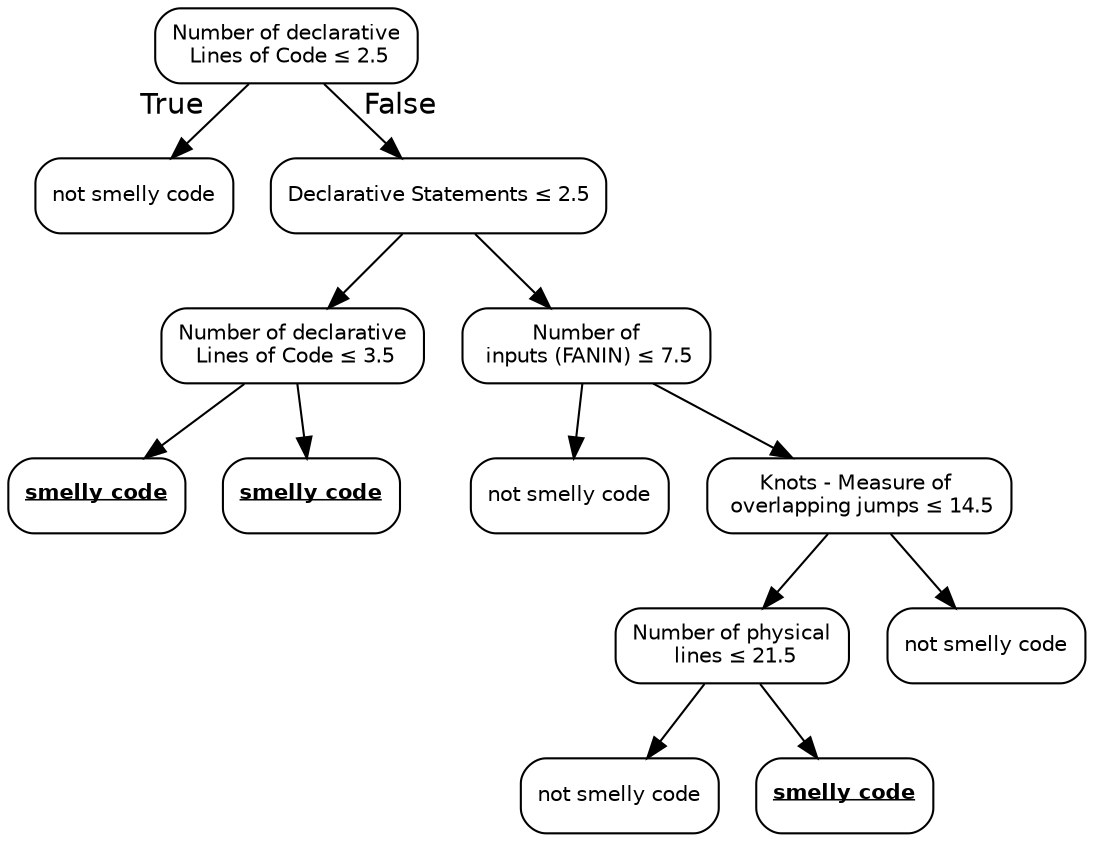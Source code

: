 digraph Tree {
node [color="black", fontname=helvetica, shape=box, style="rounded", width=0.5, fontsize=10];
edge [fontname=helvetica];
0 [label=<Number of declarative<br/> Lines of Code &le; 2.5>];
1 [label=<not smelly code>];
0 -> 1  [headlabel="True", labelangle=45, labeldistance="2.5"];
2 [label=<Declarative Statements &le; 2.5>];
0 -> 2  [headlabel="False", labelangle="-45", labeldistance="2.5"];
3 [label=<Number of declarative<br/> Lines of Code &le; 3.5>];
2 -> 3;
11 [label=<<u><b>smelly code</b></u>>];
3 -> 11;
12 [label=<<u><b>smelly code</b></u>>];
3 -> 12;
4 [label=<Number of<br/> inputs (FANIN) &le; 7.5>];
2 -> 4;
5 [label=<not smelly code>];
4 -> 5;
6 [label=<Knots - Measure of <br/> overlapping jumps &le; 14.5>];
4 -> 6;
7 [label=<Number of physical<br/> lines &le; 21.5>];
6 -> 7;
9 [label=<not smelly code>];
7 -> 9;
10 [label=<<u><b>smelly code</b></u>>];
7 -> 10;
8 [label=<not smelly code>];
6 -> 8;
}
